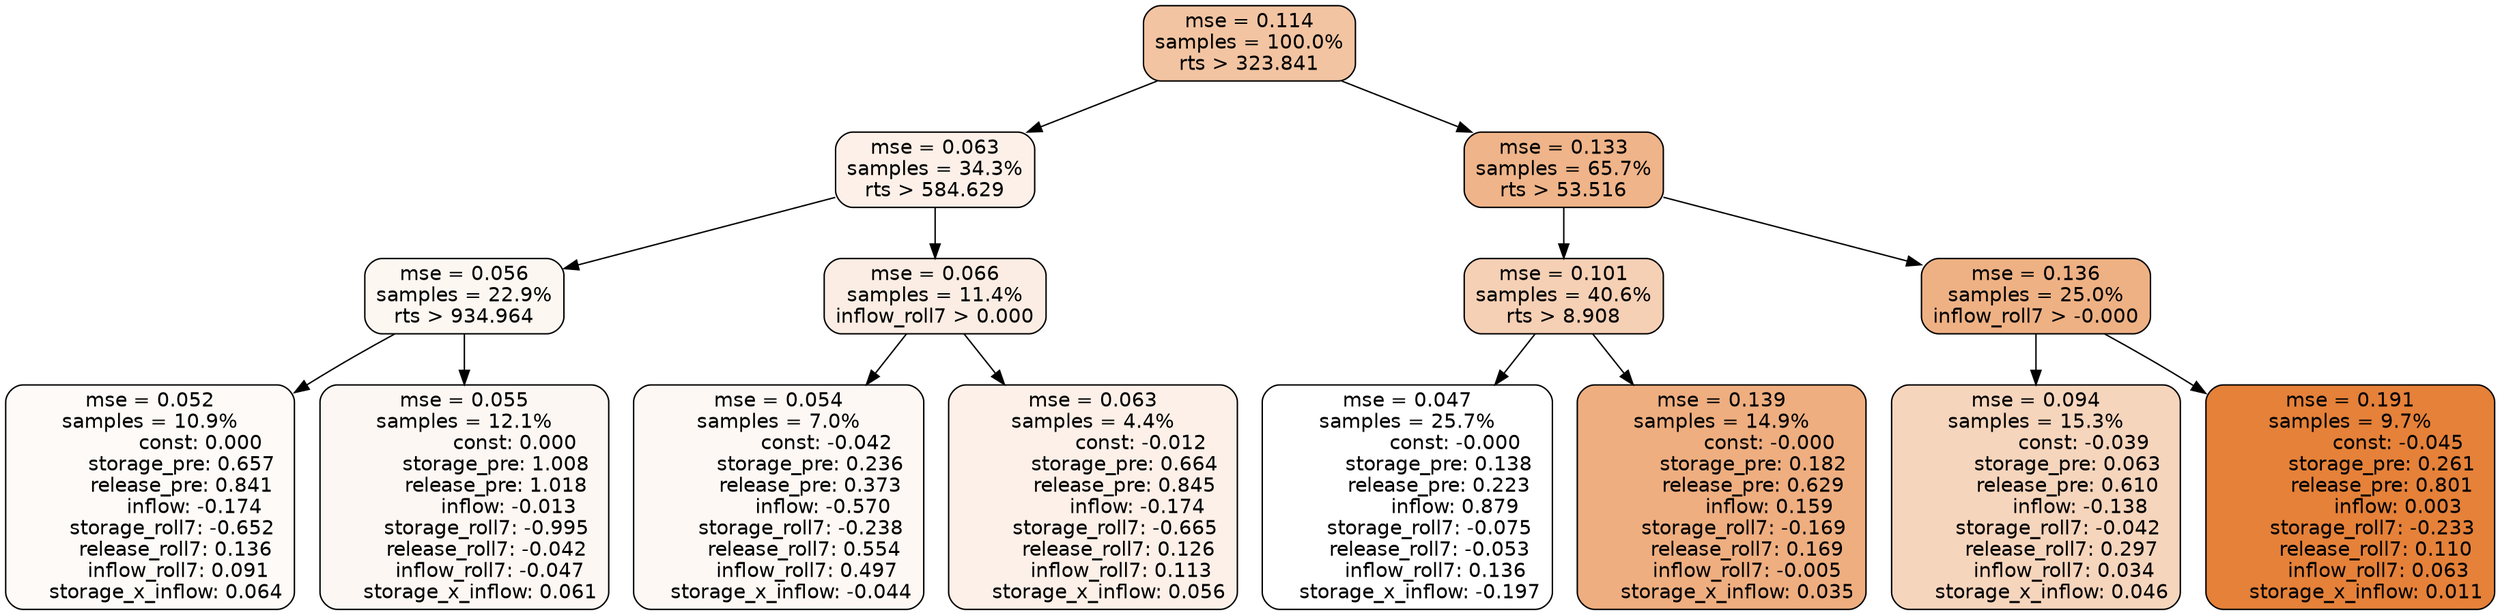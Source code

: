 digraph tree {
node [shape=rectangle, style="filled, rounded", color="black", fontname=helvetica] ;
edge [fontname=helvetica] ;
	"0" [label="mse = 0.114
samples = 100.0%
rts > 323.841", fillcolor="#f2c4a2"]
	"8" [label="mse = 0.063
samples = 34.3%
rts > 584.629", fillcolor="#fcf0e8"]
	"1" [label="mse = 0.133
samples = 65.7%
rts > 53.516", fillcolor="#efb489"]
	"12" [label="mse = 0.056
samples = 22.9%
rts > 934.964", fillcolor="#fdf7f2"]
	"9" [label="mse = 0.066
samples = 11.4%
inflow_roll7 > 0.000", fillcolor="#fbede3"]
	"2" [label="mse = 0.101
samples = 40.6%
rts > 8.908", fillcolor="#f5d0b5"]
	"5" [label="mse = 0.136
samples = 25.0%
inflow_roll7 > -0.000", fillcolor="#eeb184"]
	"14" [label="mse = 0.052
samples = 10.9%
                const: 0.000
          storage_pre: 0.657
          release_pre: 0.841
              inflow: -0.174
       storage_roll7: -0.652
        release_roll7: 0.136
         inflow_roll7: 0.091
     storage_x_inflow: 0.064", fillcolor="#fdfaf7"]
	"13" [label="mse = 0.055
samples = 12.1%
                const: 0.000
          storage_pre: 1.008
          release_pre: 1.018
              inflow: -0.013
       storage_roll7: -0.995
       release_roll7: -0.042
        inflow_roll7: -0.047
     storage_x_inflow: 0.061", fillcolor="#fdf7f3"]
	"10" [label="mse = 0.054
samples = 7.0%
               const: -0.042
          storage_pre: 0.236
          release_pre: 0.373
              inflow: -0.570
       storage_roll7: -0.238
        release_roll7: 0.554
         inflow_roll7: 0.497
    storage_x_inflow: -0.044", fillcolor="#fdf8f4"]
	"11" [label="mse = 0.063
samples = 4.4%
               const: -0.012
          storage_pre: 0.664
          release_pre: 0.845
              inflow: -0.174
       storage_roll7: -0.665
        release_roll7: 0.126
         inflow_roll7: 0.113
     storage_x_inflow: 0.056", fillcolor="#fcf0e8"]
	"3" [label="mse = 0.047
samples = 25.7%
               const: -0.000
          storage_pre: 0.138
          release_pre: 0.223
               inflow: 0.879
       storage_roll7: -0.075
       release_roll7: -0.053
         inflow_roll7: 0.136
    storage_x_inflow: -0.197", fillcolor="#ffffff"]
	"4" [label="mse = 0.139
samples = 14.9%
               const: -0.000
          storage_pre: 0.182
          release_pre: 0.629
               inflow: 0.159
       storage_roll7: -0.169
        release_roll7: 0.169
        inflow_roll7: -0.005
     storage_x_inflow: 0.035", fillcolor="#eeae80"]
	"6" [label="mse = 0.094
samples = 15.3%
               const: -0.039
          storage_pre: 0.063
          release_pre: 0.610
              inflow: -0.138
       storage_roll7: -0.042
        release_roll7: 0.297
         inflow_roll7: 0.034
     storage_x_inflow: 0.046", fillcolor="#f6d5bd"]
	"7" [label="mse = 0.191
samples = 9.7%
               const: -0.045
          storage_pre: 0.261
          release_pre: 0.801
               inflow: 0.003
       storage_roll7: -0.233
        release_roll7: 0.110
         inflow_roll7: 0.063
     storage_x_inflow: 0.011", fillcolor="#e58139"]

	"0" -> "1"
	"0" -> "8"
	"8" -> "9"
	"8" -> "12"
	"1" -> "2"
	"1" -> "5"
	"12" -> "13"
	"12" -> "14"
	"9" -> "10"
	"9" -> "11"
	"2" -> "3"
	"2" -> "4"
	"5" -> "6"
	"5" -> "7"
}